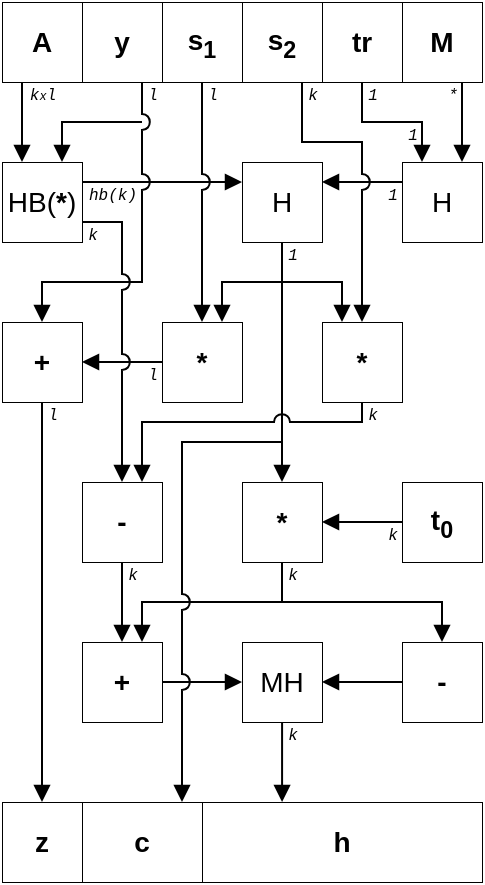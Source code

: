 <mxfile version="20.3.0" type="device"><diagram id="kgpKYQtTHZ0yAKxKKP6v" name="Page-1"><mxGraphModel dx="273" dy="168" grid="1" gridSize="10" guides="1" tooltips="1" connect="1" arrows="1" fold="1" page="1" pageScale="1" pageWidth="850" pageHeight="1100" math="0" shadow="0"><root><mxCell id="0"/><mxCell id="1" parent="0"/><mxCell id="dFb1fOfkgWLa8ki5pc7w-33" style="edgeStyle=orthogonalEdgeStyle;rounded=0;jumpStyle=arc;jumpSize=8;orthogonalLoop=1;jettySize=auto;html=1;entryX=0.5;entryY=0;entryDx=0;entryDy=0;endArrow=block;endFill=1;" parent="1" source="dFb1fOfkgWLa8ki5pc7w-8" target="dFb1fOfkgWLa8ki5pc7w-32" edge="1"><mxGeometry relative="1" as="geometry"/></mxCell><mxCell id="9cmA0hQNFxoOdOFhQ6iF-42" style="edgeStyle=orthogonalEdgeStyle;rounded=0;jumpStyle=arc;jumpSize=10;orthogonalLoop=1;jettySize=auto;html=1;entryX=0.25;entryY=0;entryDx=0;entryDy=0;fontSize=6;startArrow=none;startFill=0;endArrow=block;endFill=1;exitX=0.25;exitY=1;exitDx=0;exitDy=0;" parent="1" source="3KpETBeqzy1ZQJSmCBxF-336" target="GimO8Tfs8xw4bccf_avH-1" edge="1"><mxGeometry relative="1" as="geometry"><Array as="points"><mxPoint x="330" y="320"/></Array><mxPoint x="190" y="310" as="sourcePoint"/></mxGeometry></mxCell><mxCell id="3KpETBeqzy1ZQJSmCBxF-336" value="&lt;b&gt;A&lt;/b&gt;" style="rounded=0;whiteSpace=wrap;html=1;strokeWidth=0.5;fontFamily=Helvetica;fontSize=14;fillColor=default;" parent="1" vertex="1"><mxGeometry x="320" y="240" width="40" height="40" as="geometry"/></mxCell><mxCell id="3KpETBeqzy1ZQJSmCBxF-337" value="&lt;b&gt;y&lt;/b&gt;" style="rounded=0;whiteSpace=wrap;html=1;strokeWidth=0.5;fontFamily=Helvetica;fontSize=14;fillColor=default;" parent="1" vertex="1"><mxGeometry x="360" y="240" width="40" height="40" as="geometry"/></mxCell><mxCell id="3KpETBeqzy1ZQJSmCBxF-338" value="&lt;b&gt;s&lt;sub&gt;1&lt;/sub&gt;&lt;/b&gt;" style="rounded=0;whiteSpace=wrap;html=1;strokeWidth=0.5;fontFamily=Helvetica;fontSize=14;fillColor=default;" parent="1" vertex="1"><mxGeometry x="400" y="240" width="40" height="40" as="geometry"/></mxCell><mxCell id="dFb1fOfkgWLa8ki5pc7w-9" style="edgeStyle=orthogonalEdgeStyle;rounded=0;orthogonalLoop=1;jettySize=auto;html=1;entryX=0;entryY=0.25;entryDx=0;entryDy=0;endArrow=block;endFill=1;exitX=1;exitY=0.25;exitDx=0;exitDy=0;" parent="1" source="GimO8Tfs8xw4bccf_avH-1" target="dFb1fOfkgWLa8ki5pc7w-8" edge="1"><mxGeometry relative="1" as="geometry"/></mxCell><mxCell id="dFb1fOfkgWLa8ki5pc7w-59" style="edgeStyle=orthogonalEdgeStyle;rounded=0;jumpStyle=arc;jumpSize=8;orthogonalLoop=1;jettySize=auto;html=1;exitX=0.75;exitY=0;exitDx=0;exitDy=0;endArrow=block;endFill=1;entryX=0.75;entryY=0;entryDx=0;entryDy=0;" parent="1" target="GimO8Tfs8xw4bccf_avH-1" edge="1"><mxGeometry relative="1" as="geometry"><mxPoint x="390" y="300" as="sourcePoint"/><Array as="points"><mxPoint x="350" y="300"/></Array></mxGeometry></mxCell><mxCell id="GimO8Tfs8xw4bccf_avH-1" value="HB(&lt;b&gt;*&lt;/b&gt;)" style="rounded=0;whiteSpace=wrap;html=1;strokeWidth=0.5;fontFamily=Helvetica;fontSize=14;fillColor=default;" parent="1" vertex="1"><mxGeometry x="320" y="320" width="40" height="40" as="geometry"/></mxCell><mxCell id="GimO8Tfs8xw4bccf_avH-8" value="&lt;font face=&quot;Courier New&quot; style=&quot;font-size: 8px;&quot;&gt;k&lt;/font&gt;&lt;font face=&quot;Courier New&quot; style=&quot;font-size: 6px;&quot;&gt;x&lt;/font&gt;&lt;font face=&quot;Courier New&quot; style=&quot;font-size: 8px;&quot;&gt;l&lt;/font&gt;" style="text;html=1;align=center;verticalAlign=middle;resizable=0;points=[];autosize=1;strokeColor=none;fillColor=none;fontStyle=2" parent="1" vertex="1"><mxGeometry x="320" y="270" width="40" height="30" as="geometry"/></mxCell><mxCell id="9cmA0hQNFxoOdOFhQ6iF-6" value="&lt;b&gt;c&lt;/b&gt;" style="rounded=0;whiteSpace=wrap;html=1;strokeWidth=0.5;fontFamily=Helvetica;fontSize=14;fillColor=default;" parent="1" vertex="1"><mxGeometry x="360" y="640" width="60" height="40" as="geometry"/></mxCell><mxCell id="9cmA0hQNFxoOdOFhQ6iF-7" value="&lt;b&gt;z&lt;/b&gt;" style="rounded=0;whiteSpace=wrap;html=1;strokeWidth=0.5;fontFamily=Helvetica;fontSize=14;fillColor=default;" parent="1" vertex="1"><mxGeometry x="320" y="640" width="40" height="40" as="geometry"/></mxCell><mxCell id="dFb1fOfkgWLa8ki5pc7w-6" style="edgeStyle=orthogonalEdgeStyle;rounded=0;orthogonalLoop=1;jettySize=auto;html=1;exitX=0.75;exitY=1;exitDx=0;exitDy=0;entryX=0.75;entryY=0;entryDx=0;entryDy=0;endArrow=block;endFill=1;" parent="1" source="9cmA0hQNFxoOdOFhQ6iF-24" target="dFb1fOfkgWLa8ki5pc7w-3" edge="1"><mxGeometry relative="1" as="geometry"/></mxCell><mxCell id="9cmA0hQNFxoOdOFhQ6iF-24" value="&lt;b&gt;M&lt;/b&gt;" style="rounded=0;whiteSpace=wrap;html=1;strokeWidth=0.5;fontFamily=Helvetica;fontSize=14;fillColor=default;" parent="1" vertex="1"><mxGeometry x="520" y="240" width="40" height="40" as="geometry"/></mxCell><mxCell id="dFb1fOfkgWLa8ki5pc7w-1" value="&lt;b&gt;s&lt;sub&gt;2&lt;/sub&gt;&lt;/b&gt;" style="rounded=0;whiteSpace=wrap;html=1;strokeWidth=0.5;fontFamily=Helvetica;fontSize=14;fillColor=default;" parent="1" vertex="1"><mxGeometry x="440" y="240" width="40" height="40" as="geometry"/></mxCell><mxCell id="dFb1fOfkgWLa8ki5pc7w-5" style="edgeStyle=orthogonalEdgeStyle;rounded=0;orthogonalLoop=1;jettySize=auto;html=1;entryX=0.25;entryY=0;entryDx=0;entryDy=0;endArrow=block;endFill=1;" parent="1" source="dFb1fOfkgWLa8ki5pc7w-2" target="dFb1fOfkgWLa8ki5pc7w-3" edge="1"><mxGeometry relative="1" as="geometry"/></mxCell><mxCell id="dFb1fOfkgWLa8ki5pc7w-2" value="&lt;b&gt;tr&lt;/b&gt;" style="rounded=0;whiteSpace=wrap;html=1;strokeWidth=0.5;fontFamily=Helvetica;fontSize=14;fillColor=default;" parent="1" vertex="1"><mxGeometry x="480" y="240" width="40" height="40" as="geometry"/></mxCell><mxCell id="dFb1fOfkgWLa8ki5pc7w-10" style="edgeStyle=orthogonalEdgeStyle;rounded=0;orthogonalLoop=1;jettySize=auto;html=1;entryX=1;entryY=0.25;entryDx=0;entryDy=0;endArrow=block;endFill=1;exitX=0;exitY=0.25;exitDx=0;exitDy=0;" parent="1" source="dFb1fOfkgWLa8ki5pc7w-3" target="dFb1fOfkgWLa8ki5pc7w-8" edge="1"><mxGeometry relative="1" as="geometry"/></mxCell><mxCell id="dFb1fOfkgWLa8ki5pc7w-3" value="H" style="rounded=0;whiteSpace=wrap;html=1;strokeWidth=0.5;fontFamily=Helvetica;fontSize=14;fillColor=default;" parent="1" vertex="1"><mxGeometry x="520" y="320" width="40" height="40" as="geometry"/></mxCell><mxCell id="dFb1fOfkgWLa8ki5pc7w-8" value="H" style="rounded=0;whiteSpace=wrap;html=1;strokeWidth=0.5;fontFamily=Helvetica;fontSize=14;fillColor=default;" parent="1" vertex="1"><mxGeometry x="440" y="320" width="40" height="40" as="geometry"/></mxCell><mxCell id="dFb1fOfkgWLa8ki5pc7w-47" style="edgeStyle=orthogonalEdgeStyle;rounded=0;jumpStyle=arc;jumpSize=8;orthogonalLoop=1;jettySize=auto;html=1;entryX=0.5;entryY=0;entryDx=0;entryDy=0;endArrow=block;endFill=1;" parent="1" source="dFb1fOfkgWLa8ki5pc7w-11" target="9cmA0hQNFxoOdOFhQ6iF-7" edge="1"><mxGeometry relative="1" as="geometry"/></mxCell><mxCell id="dFb1fOfkgWLa8ki5pc7w-11" value="&lt;b&gt;+&lt;/b&gt;" style="rounded=0;whiteSpace=wrap;html=1;strokeWidth=0.5;fontFamily=Helvetica;fontSize=14;fillColor=default;" parent="1" vertex="1"><mxGeometry x="320" y="400" width="40" height="40" as="geometry"/></mxCell><mxCell id="dFb1fOfkgWLa8ki5pc7w-12" style="edgeStyle=orthogonalEdgeStyle;rounded=0;orthogonalLoop=1;jettySize=auto;html=1;exitX=0.75;exitY=1;exitDx=0;exitDy=0;entryX=0.5;entryY=0;entryDx=0;entryDy=0;endArrow=block;endFill=1;jumpStyle=arc;jumpSize=8;" parent="1" source="3KpETBeqzy1ZQJSmCBxF-337" target="dFb1fOfkgWLa8ki5pc7w-11" edge="1"><mxGeometry relative="1" as="geometry"><Array as="points"><mxPoint x="390" y="380"/><mxPoint x="340" y="380"/></Array></mxGeometry></mxCell><mxCell id="dFb1fOfkgWLa8ki5pc7w-20" style="edgeStyle=orthogonalEdgeStyle;rounded=0;jumpStyle=arc;jumpSize=8;orthogonalLoop=1;jettySize=auto;html=1;entryX=1;entryY=0.5;entryDx=0;entryDy=0;endArrow=block;endFill=1;" parent="1" source="dFb1fOfkgWLa8ki5pc7w-13" target="dFb1fOfkgWLa8ki5pc7w-11" edge="1"><mxGeometry relative="1" as="geometry"/></mxCell><mxCell id="dFb1fOfkgWLa8ki5pc7w-67" style="edgeStyle=orthogonalEdgeStyle;rounded=0;jumpStyle=arc;jumpSize=8;orthogonalLoop=1;jettySize=auto;html=1;exitX=0.75;exitY=0;exitDx=0;exitDy=0;endArrow=block;endFill=1;entryX=0.75;entryY=0;entryDx=0;entryDy=0;" parent="1" target="dFb1fOfkgWLa8ki5pc7w-13" edge="1"><mxGeometry relative="1" as="geometry"><mxPoint x="460" y="380.0" as="sourcePoint"/><Array as="points"><mxPoint x="430" y="380"/></Array></mxGeometry></mxCell><mxCell id="dFb1fOfkgWLa8ki5pc7w-13" value="&lt;b&gt;*&lt;/b&gt;" style="rounded=0;whiteSpace=wrap;html=1;strokeWidth=0.5;fontFamily=Helvetica;fontSize=14;fillColor=default;" parent="1" vertex="1"><mxGeometry x="400" y="400" width="40" height="40" as="geometry"/></mxCell><mxCell id="dFb1fOfkgWLa8ki5pc7w-34" style="edgeStyle=orthogonalEdgeStyle;rounded=0;jumpStyle=arc;jumpSize=8;orthogonalLoop=1;jettySize=auto;html=1;entryX=0.75;entryY=0;entryDx=0;entryDy=0;endArrow=block;endFill=1;" parent="1" source="dFb1fOfkgWLa8ki5pc7w-14" target="dFb1fOfkgWLa8ki5pc7w-22" edge="1"><mxGeometry relative="1" as="geometry"><Array as="points"><mxPoint x="500" y="450"/><mxPoint x="390" y="450"/></Array></mxGeometry></mxCell><mxCell id="dFb1fOfkgWLa8ki5pc7w-65" style="edgeStyle=orthogonalEdgeStyle;rounded=0;jumpStyle=arc;jumpSize=8;orthogonalLoop=1;jettySize=auto;html=1;endArrow=block;endFill=1;entryX=0.25;entryY=0;entryDx=0;entryDy=0;" parent="1" target="dFb1fOfkgWLa8ki5pc7w-14" edge="1"><mxGeometry relative="1" as="geometry"><mxPoint x="460" y="380" as="sourcePoint"/><Array as="points"><mxPoint x="460" y="380"/><mxPoint x="490" y="380"/></Array></mxGeometry></mxCell><mxCell id="dFb1fOfkgWLa8ki5pc7w-14" value="&lt;b&gt;*&lt;/b&gt;" style="rounded=0;whiteSpace=wrap;html=1;strokeWidth=0.5;fontFamily=Helvetica;fontSize=14;fillColor=default;" parent="1" vertex="1"><mxGeometry x="480" y="400" width="40" height="40" as="geometry"/></mxCell><mxCell id="dFb1fOfkgWLa8ki5pc7w-18" style="edgeStyle=orthogonalEdgeStyle;rounded=0;jumpStyle=arc;jumpSize=8;orthogonalLoop=1;jettySize=auto;html=1;entryX=0.5;entryY=0;entryDx=0;entryDy=0;endArrow=block;endFill=1;" parent="1" source="dFb1fOfkgWLa8ki5pc7w-1" target="dFb1fOfkgWLa8ki5pc7w-14" edge="1"><mxGeometry relative="1" as="geometry"><Array as="points"><mxPoint x="470" y="310"/><mxPoint x="500" y="310"/></Array></mxGeometry></mxCell><mxCell id="dFb1fOfkgWLa8ki5pc7w-17" style="edgeStyle=orthogonalEdgeStyle;rounded=0;jumpStyle=arc;jumpSize=8;orthogonalLoop=1;jettySize=auto;html=1;endArrow=block;endFill=1;" parent="1" source="3KpETBeqzy1ZQJSmCBxF-338" target="dFb1fOfkgWLa8ki5pc7w-13" edge="1"><mxGeometry relative="1" as="geometry"/></mxCell><mxCell id="dFb1fOfkgWLa8ki5pc7w-23" style="edgeStyle=orthogonalEdgeStyle;rounded=0;jumpStyle=arc;jumpSize=8;orthogonalLoop=1;jettySize=auto;html=1;endArrow=block;endFill=1;entryX=0.5;entryY=0;entryDx=0;entryDy=0;exitX=1;exitY=0.75;exitDx=0;exitDy=0;" parent="1" target="dFb1fOfkgWLa8ki5pc7w-22" edge="1" source="GimO8Tfs8xw4bccf_avH-1"><mxGeometry relative="1" as="geometry"><mxPoint x="380" y="350" as="sourcePoint"/></mxGeometry></mxCell><mxCell id="dFb1fOfkgWLa8ki5pc7w-30" style="edgeStyle=orthogonalEdgeStyle;rounded=0;jumpStyle=arc;jumpSize=8;orthogonalLoop=1;jettySize=auto;html=1;entryX=0.5;entryY=0;entryDx=0;entryDy=0;endArrow=block;endFill=1;" parent="1" source="dFb1fOfkgWLa8ki5pc7w-22" target="dFb1fOfkgWLa8ki5pc7w-29" edge="1"><mxGeometry relative="1" as="geometry"/></mxCell><mxCell id="dFb1fOfkgWLa8ki5pc7w-22" value="&lt;b&gt;-&lt;/b&gt;" style="rounded=0;whiteSpace=wrap;html=1;strokeWidth=0.5;fontFamily=Helvetica;fontSize=14;fillColor=default;" parent="1" vertex="1"><mxGeometry x="360" y="480" width="40" height="40" as="geometry"/></mxCell><mxCell id="dFb1fOfkgWLa8ki5pc7w-36" style="edgeStyle=orthogonalEdgeStyle;rounded=0;jumpStyle=arc;jumpSize=8;orthogonalLoop=1;jettySize=auto;html=1;entryX=1;entryY=0.5;entryDx=0;entryDy=0;endArrow=block;endFill=1;" parent="1" source="dFb1fOfkgWLa8ki5pc7w-26" target="dFb1fOfkgWLa8ki5pc7w-32" edge="1"><mxGeometry relative="1" as="geometry"/></mxCell><mxCell id="dFb1fOfkgWLa8ki5pc7w-26" value="&lt;b&gt;t&lt;sub&gt;0&lt;/sub&gt;&lt;/b&gt;" style="rounded=0;whiteSpace=wrap;html=1;strokeWidth=0.5;fontFamily=Helvetica;fontSize=14;fillColor=default;" parent="1" vertex="1"><mxGeometry x="520" y="480" width="40" height="40" as="geometry"/></mxCell><mxCell id="dFb1fOfkgWLa8ki5pc7w-49" style="edgeStyle=orthogonalEdgeStyle;rounded=0;jumpStyle=arc;jumpSize=8;orthogonalLoop=1;jettySize=auto;html=1;entryX=0;entryY=0.5;entryDx=0;entryDy=0;endArrow=block;endFill=1;" parent="1" source="dFb1fOfkgWLa8ki5pc7w-29" target="dFb1fOfkgWLa8ki5pc7w-37" edge="1"><mxGeometry relative="1" as="geometry"/></mxCell><mxCell id="dFb1fOfkgWLa8ki5pc7w-29" value="&lt;b&gt;+&lt;/b&gt;" style="rounded=0;whiteSpace=wrap;html=1;strokeWidth=0.5;fontFamily=Helvetica;fontSize=14;fillColor=default;" parent="1" vertex="1"><mxGeometry x="360" y="560" width="40" height="40" as="geometry"/></mxCell><mxCell id="dFb1fOfkgWLa8ki5pc7w-35" style="edgeStyle=orthogonalEdgeStyle;rounded=0;jumpStyle=arc;jumpSize=8;orthogonalLoop=1;jettySize=auto;html=1;entryX=0.75;entryY=0;entryDx=0;entryDy=0;endArrow=block;endFill=1;" parent="1" source="dFb1fOfkgWLa8ki5pc7w-32" target="dFb1fOfkgWLa8ki5pc7w-29" edge="1"><mxGeometry relative="1" as="geometry"><Array as="points"><mxPoint x="460" y="540"/><mxPoint x="390" y="540"/></Array></mxGeometry></mxCell><mxCell id="dFb1fOfkgWLa8ki5pc7w-32" value="&lt;b&gt;*&lt;/b&gt;" style="rounded=0;whiteSpace=wrap;html=1;strokeWidth=0.5;fontFamily=Helvetica;fontSize=14;fillColor=default;" parent="1" vertex="1"><mxGeometry x="440" y="480" width="40" height="40" as="geometry"/></mxCell><mxCell id="dFb1fOfkgWLa8ki5pc7w-43" style="edgeStyle=orthogonalEdgeStyle;rounded=0;jumpStyle=arc;jumpSize=8;orthogonalLoop=1;jettySize=auto;html=1;entryX=0.286;entryY=0;entryDx=0;entryDy=0;entryPerimeter=0;endArrow=block;endFill=1;" parent="1" source="dFb1fOfkgWLa8ki5pc7w-37" target="dFb1fOfkgWLa8ki5pc7w-42" edge="1"><mxGeometry relative="1" as="geometry"/></mxCell><mxCell id="dFb1fOfkgWLa8ki5pc7w-37" value="MH" style="rounded=0;whiteSpace=wrap;html=1;strokeWidth=0.5;fontFamily=Helvetica;fontSize=14;fillColor=default;" parent="1" vertex="1"><mxGeometry x="440" y="560" width="40" height="40" as="geometry"/></mxCell><mxCell id="dFb1fOfkgWLa8ki5pc7w-40" style="edgeStyle=orthogonalEdgeStyle;rounded=0;jumpStyle=arc;jumpSize=8;orthogonalLoop=1;jettySize=auto;html=1;exitX=0;exitY=0.5;exitDx=0;exitDy=0;endArrow=block;endFill=1;" parent="1" source="dFb1fOfkgWLa8ki5pc7w-38" edge="1"><mxGeometry relative="1" as="geometry"><mxPoint x="480" y="580" as="targetPoint"/><Array as="points"/></mxGeometry></mxCell><mxCell id="dFb1fOfkgWLa8ki5pc7w-77" style="edgeStyle=orthogonalEdgeStyle;rounded=0;jumpStyle=arc;jumpSize=8;orthogonalLoop=1;jettySize=auto;html=1;exitX=0.5;exitY=0;exitDx=0;exitDy=0;endArrow=block;endFill=1;entryX=0.5;entryY=0;entryDx=0;entryDy=0;" parent="1" target="dFb1fOfkgWLa8ki5pc7w-38" edge="1"><mxGeometry relative="1" as="geometry"><mxPoint x="460" y="540.0" as="sourcePoint"/><Array as="points"><mxPoint x="540" y="540"/></Array></mxGeometry></mxCell><mxCell id="dFb1fOfkgWLa8ki5pc7w-38" value="&lt;b&gt;-&lt;/b&gt;" style="rounded=0;whiteSpace=wrap;html=1;strokeWidth=0.5;fontFamily=Helvetica;fontSize=14;fillColor=default;" parent="1" vertex="1"><mxGeometry x="520" y="560" width="40" height="40" as="geometry"/></mxCell><mxCell id="dFb1fOfkgWLa8ki5pc7w-42" value="&lt;b&gt;h&lt;/b&gt;" style="rounded=0;whiteSpace=wrap;html=1;strokeWidth=0.5;fontFamily=Helvetica;fontSize=14;fillColor=default;" parent="1" vertex="1"><mxGeometry x="420" y="640" width="140" height="40" as="geometry"/></mxCell><mxCell id="dFb1fOfkgWLa8ki5pc7w-46" style="edgeStyle=orthogonalEdgeStyle;rounded=0;jumpStyle=arc;jumpSize=8;orthogonalLoop=1;jettySize=auto;html=1;exitX=0.75;exitY=0;exitDx=0;exitDy=0;endArrow=block;endFill=1;" parent="1" target="9cmA0hQNFxoOdOFhQ6iF-6" edge="1"><mxGeometry relative="1" as="geometry"><mxPoint x="460" y="460" as="sourcePoint"/><Array as="points"><mxPoint x="410" y="460"/></Array></mxGeometry></mxCell><mxCell id="dFb1fOfkgWLa8ki5pc7w-53" value="&lt;font face=&quot;Courier New&quot;&gt;&lt;span style=&quot;font-size: 8px;&quot;&gt;l&lt;/span&gt;&lt;/font&gt;" style="text;html=1;align=center;verticalAlign=middle;resizable=0;points=[];autosize=1;strokeColor=none;fillColor=none;fontStyle=2" parent="1" vertex="1"><mxGeometry x="410" y="270" width="30" height="30" as="geometry"/></mxCell><mxCell id="dFb1fOfkgWLa8ki5pc7w-54" value="&lt;font face=&quot;Courier New&quot;&gt;&lt;span style=&quot;font-size: 8px;&quot;&gt;k&lt;/span&gt;&lt;/font&gt;" style="text;html=1;align=center;verticalAlign=middle;resizable=0;points=[];autosize=1;strokeColor=none;fillColor=none;fontStyle=2" parent="1" vertex="1"><mxGeometry x="460" y="270" width="30" height="30" as="geometry"/></mxCell><mxCell id="dFb1fOfkgWLa8ki5pc7w-55" value="&lt;font face=&quot;Courier New&quot;&gt;&lt;span style=&quot;font-size: 8px;&quot;&gt;1&lt;/span&gt;&lt;/font&gt;" style="text;html=1;align=center;verticalAlign=middle;resizable=0;points=[];autosize=1;strokeColor=none;fillColor=none;fontStyle=2" parent="1" vertex="1"><mxGeometry x="490" y="270" width="30" height="30" as="geometry"/></mxCell><mxCell id="dFb1fOfkgWLa8ki5pc7w-57" value="&lt;font face=&quot;Courier New&quot;&gt;&lt;span style=&quot;font-size: 8px;&quot;&gt;*&lt;/span&gt;&lt;/font&gt;" style="text;html=1;align=center;verticalAlign=middle;resizable=0;points=[];autosize=1;strokeColor=none;fillColor=none;fontStyle=2" parent="1" vertex="1"><mxGeometry x="530" y="270" width="30" height="30" as="geometry"/></mxCell><mxCell id="dFb1fOfkgWLa8ki5pc7w-61" value="&lt;font face=&quot;Courier New&quot;&gt;&lt;span style=&quot;font-size: 8px;&quot;&gt;l&lt;/span&gt;&lt;/font&gt;" style="text;html=1;align=center;verticalAlign=middle;resizable=0;points=[];autosize=1;strokeColor=none;fillColor=none;fontStyle=2" parent="1" vertex="1"><mxGeometry x="380" y="270" width="30" height="30" as="geometry"/></mxCell><mxCell id="dFb1fOfkgWLa8ki5pc7w-63" value="&lt;font face=&quot;Courier New&quot;&gt;&lt;span style=&quot;font-size: 8px;&quot;&gt;1&lt;/span&gt;&lt;/font&gt;" style="text;html=1;align=center;verticalAlign=middle;resizable=0;points=[];autosize=1;strokeColor=none;fillColor=none;fontStyle=2" parent="1" vertex="1"><mxGeometry x="500" y="320" width="30" height="30" as="geometry"/></mxCell><mxCell id="dFb1fOfkgWLa8ki5pc7w-64" value="&lt;font face=&quot;Courier New&quot;&gt;&lt;span style=&quot;font-size: 8px;&quot;&gt;1&lt;/span&gt;&lt;/font&gt;" style="text;html=1;align=center;verticalAlign=middle;resizable=0;points=[];autosize=1;strokeColor=none;fillColor=none;fontStyle=2" parent="1" vertex="1"><mxGeometry x="510" y="290" width="30" height="30" as="geometry"/></mxCell><mxCell id="dFb1fOfkgWLa8ki5pc7w-68" value="&lt;font face=&quot;Courier New&quot;&gt;&lt;span style=&quot;font-size: 8px;&quot;&gt;1&lt;/span&gt;&lt;/font&gt;" style="text;html=1;align=center;verticalAlign=middle;resizable=0;points=[];autosize=1;strokeColor=none;fillColor=none;fontStyle=2" parent="1" vertex="1"><mxGeometry x="450" y="350" width="30" height="30" as="geometry"/></mxCell><mxCell id="dFb1fOfkgWLa8ki5pc7w-71" value="&lt;font face=&quot;Courier New&quot;&gt;&lt;span style=&quot;font-size: 8px;&quot;&gt;l&lt;/span&gt;&lt;/font&gt;" style="text;html=1;align=center;verticalAlign=middle;resizable=0;points=[];autosize=1;strokeColor=none;fillColor=none;fontStyle=2" parent="1" vertex="1"><mxGeometry x="380" y="410" width="30" height="30" as="geometry"/></mxCell><mxCell id="dFb1fOfkgWLa8ki5pc7w-72" value="&lt;font face=&quot;Courier New&quot;&gt;&lt;span style=&quot;font-size: 8px;&quot;&gt;k&lt;/span&gt;&lt;/font&gt;" style="text;html=1;align=center;verticalAlign=middle;resizable=0;points=[];autosize=1;strokeColor=none;fillColor=none;fontStyle=2" parent="1" vertex="1"><mxGeometry x="490" y="430" width="30" height="30" as="geometry"/></mxCell><mxCell id="dFb1fOfkgWLa8ki5pc7w-73" value="&lt;font face=&quot;Courier New&quot;&gt;&lt;span style=&quot;font-size: 8px;&quot;&gt;l&lt;/span&gt;&lt;/font&gt;" style="text;html=1;align=center;verticalAlign=middle;resizable=0;points=[];autosize=1;strokeColor=none;fillColor=none;fontStyle=2" parent="1" vertex="1"><mxGeometry x="330" y="430" width="30" height="30" as="geometry"/></mxCell><mxCell id="dFb1fOfkgWLa8ki5pc7w-74" value="&lt;font face=&quot;Courier New&quot;&gt;&lt;span style=&quot;font-size: 8px;&quot;&gt;k&lt;/span&gt;&lt;/font&gt;" style="text;html=1;align=center;verticalAlign=middle;resizable=0;points=[];autosize=1;strokeColor=none;fillColor=none;fontStyle=2" parent="1" vertex="1"><mxGeometry x="370" y="510" width="30" height="30" as="geometry"/></mxCell><mxCell id="dFb1fOfkgWLa8ki5pc7w-75" value="&lt;font face=&quot;Courier New&quot;&gt;&lt;span style=&quot;font-size: 8px;&quot;&gt;k&lt;/span&gt;&lt;/font&gt;" style="text;html=1;align=center;verticalAlign=middle;resizable=0;points=[];autosize=1;strokeColor=none;fillColor=none;fontStyle=2" parent="1" vertex="1"><mxGeometry x="500" y="490" width="30" height="30" as="geometry"/></mxCell><mxCell id="dFb1fOfkgWLa8ki5pc7w-78" value="&lt;font face=&quot;Courier New&quot;&gt;&lt;span style=&quot;font-size: 8px;&quot;&gt;k&lt;/span&gt;&lt;/font&gt;" style="text;html=1;align=center;verticalAlign=middle;resizable=0;points=[];autosize=1;strokeColor=none;fillColor=none;fontStyle=2" parent="1" vertex="1"><mxGeometry x="450" y="510" width="30" height="30" as="geometry"/></mxCell><mxCell id="dFb1fOfkgWLa8ki5pc7w-79" value="&lt;font face=&quot;Courier New&quot;&gt;&lt;span style=&quot;font-size: 8px;&quot;&gt;k&lt;/span&gt;&lt;/font&gt;" style="text;html=1;align=center;verticalAlign=middle;resizable=0;points=[];autosize=1;strokeColor=none;fillColor=none;fontStyle=2" parent="1" vertex="1"><mxGeometry x="450" y="590" width="30" height="30" as="geometry"/></mxCell><mxCell id="yRsRcANwPJTkU3xY2S1Z-1" value="&lt;font face=&quot;Courier New&quot;&gt;&lt;span style=&quot;font-size: 8px;&quot;&gt;hb(k)&lt;/span&gt;&lt;/font&gt;" style="text;html=1;align=center;verticalAlign=middle;resizable=0;points=[];autosize=1;strokeColor=none;fillColor=none;fontStyle=2" vertex="1" parent="1"><mxGeometry x="350" y="320" width="50" height="30" as="geometry"/></mxCell><mxCell id="yRsRcANwPJTkU3xY2S1Z-2" value="&lt;font face=&quot;Courier New&quot;&gt;&lt;span style=&quot;font-size: 8px;&quot;&gt;k&lt;/span&gt;&lt;/font&gt;" style="text;html=1;align=center;verticalAlign=middle;resizable=0;points=[];autosize=1;strokeColor=none;fillColor=none;fontStyle=2" vertex="1" parent="1"><mxGeometry x="350" y="340" width="30" height="30" as="geometry"/></mxCell></root></mxGraphModel></diagram></mxfile>